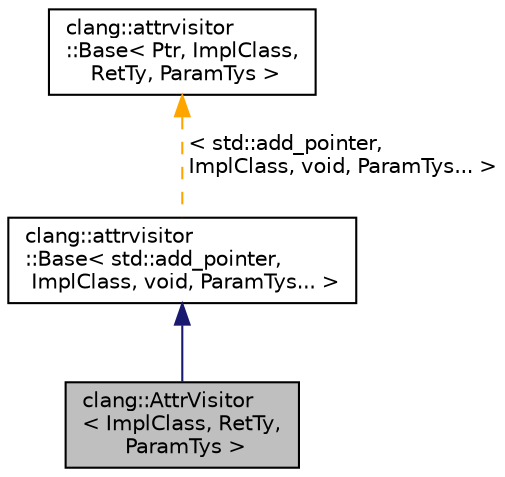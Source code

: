digraph "clang::AttrVisitor&lt; ImplClass, RetTy, ParamTys &gt;"
{
 // LATEX_PDF_SIZE
  bgcolor="transparent";
  edge [fontname="Helvetica",fontsize="10",labelfontname="Helvetica",labelfontsize="10"];
  node [fontname="Helvetica",fontsize="10",shape=record];
  Node1 [label="clang::AttrVisitor\l\< ImplClass, RetTy,\l ParamTys \>",height=0.2,width=0.4,color="black", fillcolor="grey75", style="filled", fontcolor="black",tooltip="A simple visitor class that helps create attribute visitors."];
  Node2 -> Node1 [dir="back",color="midnightblue",fontsize="10",style="solid",fontname="Helvetica"];
  Node2 [label="clang::attrvisitor\l::Base\< std::add_pointer,\l ImplClass, void, ParamTys... \>",height=0.2,width=0.4,color="black",URL="$classclang_1_1attrvisitor_1_1Base.html",tooltip=" "];
  Node3 -> Node2 [dir="back",color="orange",fontsize="10",style="dashed",label=" \< std::add_pointer,\l ImplClass, void, ParamTys... \>" ,fontname="Helvetica"];
  Node3 [label="clang::attrvisitor\l::Base\< Ptr, ImplClass,\l RetTy, ParamTys \>",height=0.2,width=0.4,color="black",URL="$classclang_1_1attrvisitor_1_1Base.html",tooltip="A simple visitor class that helps create attribute visitors."];
}
